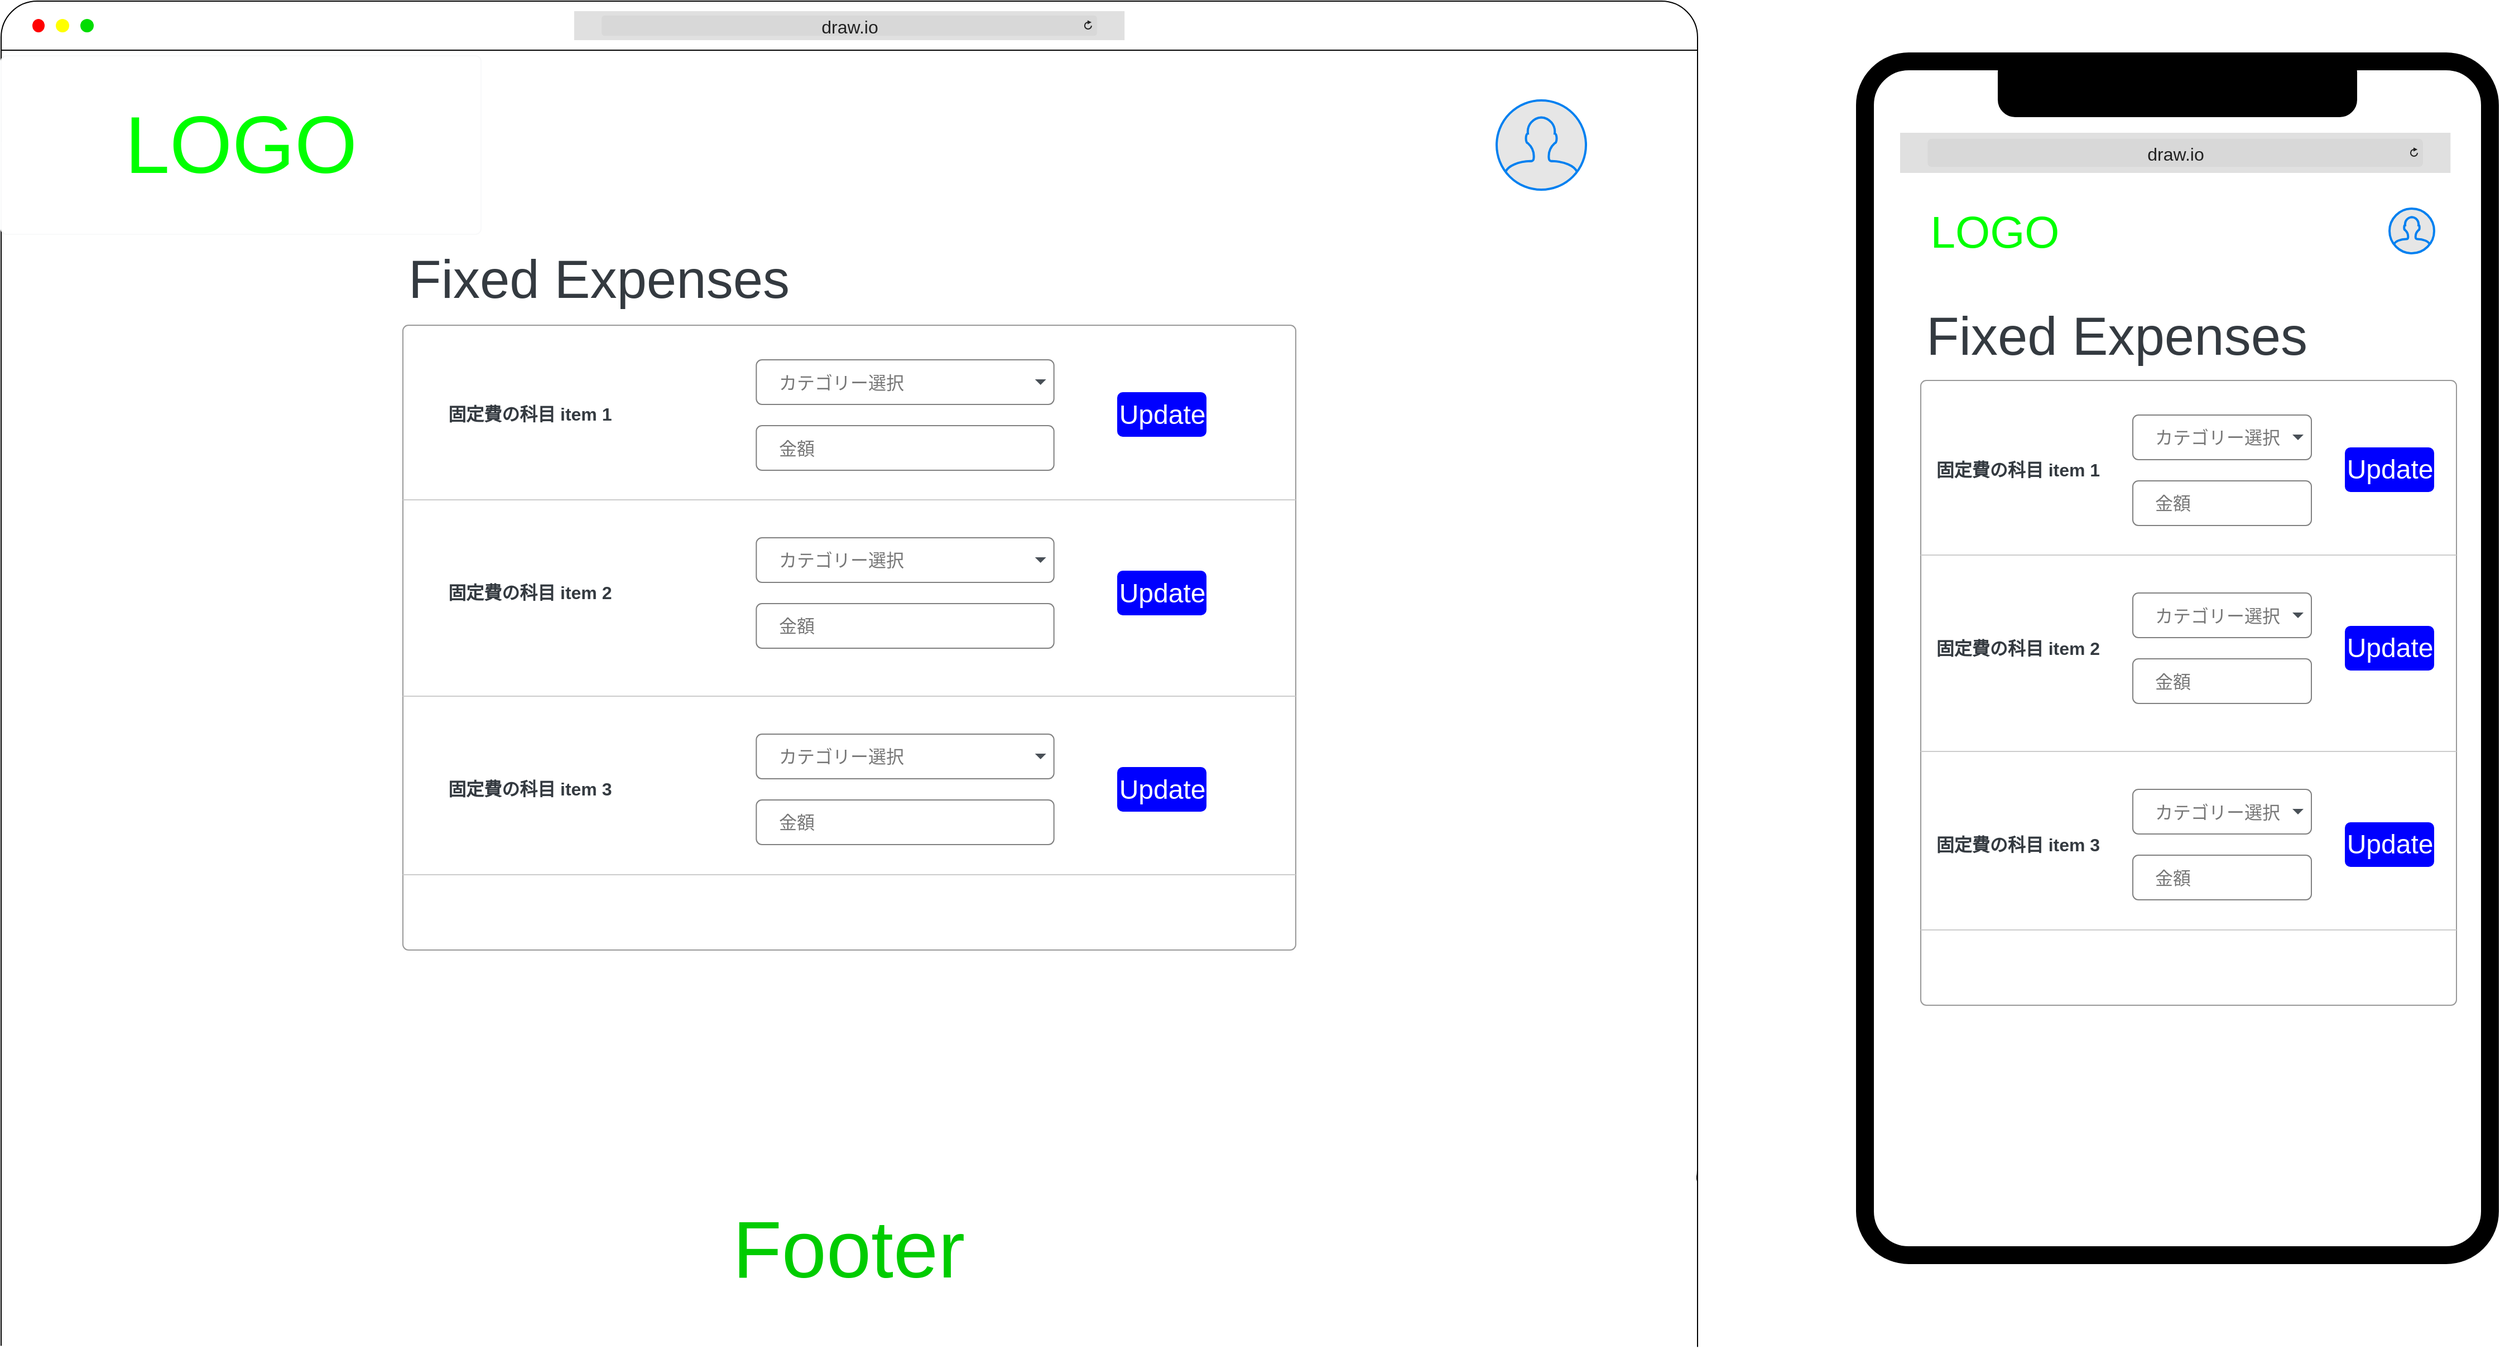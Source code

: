 <mxfile>
    <diagram id="wY6d_vMM8w1JQ9LgXJtP" name="ページ1">
        <mxGraphModel dx="3115" dy="404" grid="1" gridSize="10" guides="1" tooltips="1" connect="1" arrows="1" fold="1" page="1" pageScale="1" pageWidth="827" pageHeight="1169" math="0" shadow="0">
            <root>
                <mxCell id="0"/>
                <mxCell id="1" parent="0"/>
                <mxCell id="2" value="" style="rounded=1;whiteSpace=wrap;html=1;arcSize=3;fontColor=default;" vertex="1" parent="1">
                    <mxGeometry x="-2380" y="90" width="1520" height="1080" as="geometry"/>
                </mxCell>
                <mxCell id="3" value="" style="rounded=1;whiteSpace=wrap;html=1;arcSize=7;fontColor=default;strokeWidth=16;" vertex="1" parent="1">
                    <mxGeometry x="-710" y="144" width="560" height="1070" as="geometry"/>
                </mxCell>
                <mxCell id="4" value="" style="line;strokeWidth=1;html=1;strokeColor=#000000;rounded=1;" vertex="1" parent="1">
                    <mxGeometry x="-2380" y="129" width="1520" height="10" as="geometry"/>
                </mxCell>
                <mxCell id="5" value="" style="verticalLabelPosition=bottom;labelBackgroundColor=default;verticalAlign=top;shadow=0;dashed=0;strokeWidth=2;shape=mxgraph.ios7.misc.add;fillColor=#00DD00;strokeColor=none;sketch=0;fontColor=default;html=1;rounded=1;" vertex="1" parent="1">
                    <mxGeometry x="-2309" y="106" width="12" height="12" as="geometry"/>
                </mxCell>
                <mxCell id="6" value="" style="html=1;verticalLabelPosition=bottom;labelBackgroundColor=#ffffff;verticalAlign=top;shadow=0;dashed=0;strokeWidth=2;shape=mxgraph.ios7.misc.delete;fillColor=#ff0000;strokeColor=none;sketch=0;rounded=1;" vertex="1" parent="1">
                    <mxGeometry x="-2352" y="106" width="11" height="12" as="geometry"/>
                </mxCell>
                <mxCell id="7" value="" style="html=1;verticalLabelPosition=bottom;labelBackgroundColor=#ffffff;verticalAlign=top;shadow=0;dashed=0;strokeWidth=2;shape=mxgraph.ios7.misc.delete;fillColor=#FFFF00;strokeColor=none;sketch=0;rounded=1;" vertex="1" parent="1">
                    <mxGeometry x="-2331" y="106" width="12" height="12" as="geometry"/>
                </mxCell>
                <mxCell id="8" value="&lt;font style=&quot;font-size: 16px&quot;&gt;draw.io&lt;/font&gt;" style="html=1;strokeWidth=1;shadow=0;dashed=0;shape=mxgraph.ios7ui.url;fillColor=#e0e0e0;strokeColor=#c0c0c0;buttonText=;strokeColor2=#222222;fontColor=#222222;fontSize=8;spacingTop=2;align=center;rounded=1;" vertex="1" parent="1">
                    <mxGeometry x="-1866.56" y="99" width="493.13" height="26" as="geometry"/>
                </mxCell>
                <mxCell id="9" value="" style="html=1;verticalLabelPosition=bottom;align=center;labelBackgroundColor=#ffffff;verticalAlign=top;strokeWidth=2;strokeColor=#0080F0;shadow=0;dashed=0;shape=mxgraph.ios7.icons.user;fontColor=#00FF00;fillColor=#E6E6E6;" vertex="1" parent="1">
                    <mxGeometry x="-1040" y="179" width="80" height="80" as="geometry"/>
                </mxCell>
                <mxCell id="10" value="Footer" style="rounded=0;whiteSpace=wrap;html=1;shadow=0;fontSize=72;fontColor=#00CC00;strokeWidth=2;fillColor=#FFFFFF;strokeColor=none;" vertex="1" parent="1">
                    <mxGeometry x="-2380" y="1122.25" width="1519" height="173" as="geometry"/>
                </mxCell>
                <mxCell id="11" value="" style="endArrow=none;html=1;fontSize=16;fontColor=#000000;entryX=1;entryY=0.959;entryDx=0;entryDy=0;entryPerimeter=0;" edge="1" parent="1" target="2">
                    <mxGeometry width="50" height="50" relative="1" as="geometry">
                        <mxPoint x="-860" y="1296.25" as="sourcePoint"/>
                        <mxPoint x="-860" y="1143.25" as="targetPoint"/>
                    </mxGeometry>
                </mxCell>
                <mxCell id="12" value="" style="endArrow=none;html=1;fontSize=16;fontColor=#000000;entryX=0;entryY=0.951;entryDx=0;entryDy=0;entryPerimeter=0;" edge="1" parent="1" target="2">
                    <mxGeometry width="50" height="50" relative="1" as="geometry">
                        <mxPoint x="-2380" y="1295.25" as="sourcePoint"/>
                        <mxPoint x="-2380.0" y="1135.72" as="targetPoint"/>
                    </mxGeometry>
                </mxCell>
                <mxCell id="13" value="" style="rounded=1;whiteSpace=wrap;html=1;shadow=0;fontSize=27;fontColor=#FFFFFF;strokeColor=#000000;strokeWidth=2;fillColor=#000000;gradientColor=none;arcSize=27;" vertex="1" parent="1">
                    <mxGeometry x="-590" y="139" width="320" height="54" as="geometry"/>
                </mxCell>
                <mxCell id="14" value="&lt;font style=&quot;font-size: 16px&quot;&gt;draw.io&lt;/font&gt;" style="html=1;strokeWidth=1;shadow=0;dashed=0;shape=mxgraph.ios7ui.url;fillColor=#e0e0e0;strokeColor=#c0c0c0;buttonText=;strokeColor2=#222222;fontColor=#222222;fontSize=8;spacingTop=2;align=center;rounded=1;" vertex="1" parent="1">
                    <mxGeometry x="-678.5" y="208" width="493.13" height="36" as="geometry"/>
                </mxCell>
                <mxCell id="15" value="" style="html=1;shadow=0;dashed=0;shape=mxgraph.bootstrap.rrect;rSize=5;fillColor=#ffffff;strokeColor=none;" vertex="1" parent="1">
                    <mxGeometry x="-629.62" y="419" width="400" height="400" as="geometry"/>
                </mxCell>
                <mxCell id="16" value="&lt;font style=&quot;font-size: 40px&quot;&gt;LOGO&lt;/font&gt;" style="html=1;shadow=0;dashed=0;shape=mxgraph.bootstrap.rrect;rSize=5;strokeColor=#FFFFFF;strokeWidth=3;fillColor=none;fontColor=#00FF00;whiteSpace=wrap;align=center;verticalAlign=middle;spacingLeft=0;fontStyle=0;fontSize=16;spacing=5;rounded=1;" vertex="1" parent="1">
                    <mxGeometry x="-678.5" y="253.5" width="168.5" height="85" as="geometry"/>
                </mxCell>
                <mxCell id="17" value="" style="html=1;verticalLabelPosition=bottom;align=center;labelBackgroundColor=#ffffff;verticalAlign=top;strokeWidth=2;strokeColor=#0080F0;shadow=0;dashed=0;shape=mxgraph.ios7.icons.user;fontColor=#00FF00;fillColor=#E6E6E6;" vertex="1" parent="1">
                    <mxGeometry x="-240" y="276" width="40" height="40" as="geometry"/>
                </mxCell>
                <mxCell id="18" value="" style="html=1;shadow=0;dashed=0;shape=mxgraph.bootstrap.rrect;rSize=5;fillColor=#FFFFFF;strokeColor=#999999;labelBackgroundColor=none;fontSize=16;fontColor=#000000;" vertex="1" parent="1">
                    <mxGeometry x="-660" y="430" width="480" height="560" as="geometry"/>
                </mxCell>
                <mxCell id="19" value="&amp;nbsp; 固定費の科目 item 2" style="html=1;shadow=0;dashed=0;shape=mxgraph.bootstrap.rrect;rSize=5;strokeColor=none;strokeWidth=1;fillColor=none;fontColor=#343A40;whiteSpace=wrap;align=left;verticalAlign=middle;spacingLeft=0;fontStyle=1;fontSize=16;spacing=5;" vertex="1" parent="18">
                    <mxGeometry x="-0.001" y="159.998" width="480" height="160" as="geometry"/>
                </mxCell>
                <mxCell id="20" value="&amp;nbsp; 固定費の科目 item 1" style="html=1;shadow=0;dashed=0;shape=mxgraph.bootstrap.rrect;rSize=5;strokeColor=none;strokeWidth=1;fillColor=none;fontColor=#343A40;whiteSpace=wrap;align=left;verticalAlign=middle;spacingLeft=0;fontStyle=1;fontSize=16;spacing=5;" vertex="1" parent="18">
                    <mxGeometry x="-0.001" y="-0.002" width="480" height="160" as="geometry"/>
                </mxCell>
                <mxCell id="21" value="" style="line;strokeWidth=1;html=1;shadow=0;fontSize=32;fontColor=#FFFFFF;fillColor=none;gradientColor=none;strokeColor=#CCCCCC;" vertex="1" parent="18">
                    <mxGeometry y="153.001" width="480" height="7" as="geometry"/>
                </mxCell>
                <mxCell id="22" value="" style="line;strokeWidth=1;html=1;shadow=0;fontSize=32;fontColor=#FFFFFF;fillColor=none;gradientColor=none;strokeColor=#CCCCCC;" vertex="1" parent="18">
                    <mxGeometry y="329.001" width="480" height="7" as="geometry"/>
                </mxCell>
                <mxCell id="23" value="カテゴリー選択" style="html=1;shadow=0;dashed=0;shape=mxgraph.bootstrap.rrect;rSize=5;strokeColor=#808080;strokeWidth=1;fillColor=#ffffff;fontColor=#777777;whiteSpace=wrap;align=left;verticalAlign=middle;fontStyle=0;fontSize=16;spacing=20;labelBackgroundColor=none;" vertex="1" parent="18">
                    <mxGeometry x="190" y="31" width="160" height="40" as="geometry"/>
                </mxCell>
                <mxCell id="24" value="" style="shape=triangle;direction=south;fillColor=#495057;strokeColor=none;perimeter=none;shadow=0;labelBackgroundColor=none;fontSize=16;fontColor=#000000;" vertex="1" parent="23">
                    <mxGeometry x="1" y="0.5" width="10" height="5" relative="1" as="geometry">
                        <mxPoint x="-17" y="-2.5" as="offset"/>
                    </mxGeometry>
                </mxCell>
                <mxCell id="25" value="&lt;font style=&quot;font-size: 24px&quot;&gt;Update&lt;/font&gt;" style="html=1;shadow=0;dashed=0;shape=mxgraph.bootstrap.rrect;rSize=5;fillColor=#0000FF;strokeColor=none;align=center;fontSize=24;fontColor=#FFFFFF;labelBackgroundColor=none;" vertex="1" parent="18">
                    <mxGeometry width="80" height="40" relative="1" as="geometry">
                        <mxPoint x="380" y="60" as="offset"/>
                    </mxGeometry>
                </mxCell>
                <mxCell id="26" value="金額" style="html=1;shadow=0;dashed=0;shape=mxgraph.bootstrap.rrect;rSize=5;strokeColor=#808080;strokeWidth=1;fillColor=#ffffff;fontColor=#777777;whiteSpace=wrap;align=left;verticalAlign=middle;fontStyle=0;fontSize=16;spacing=20;labelBackgroundColor=none;" vertex="1" parent="18">
                    <mxGeometry x="190" y="90" width="160" height="40" as="geometry"/>
                </mxCell>
                <mxCell id="27" value="&amp;nbsp; 固定費の科目 item 3" style="html=1;shadow=0;dashed=0;shape=mxgraph.bootstrap.rrect;rSize=5;strokeColor=none;strokeWidth=1;fillColor=none;fontColor=#343A40;whiteSpace=wrap;align=left;verticalAlign=middle;spacingLeft=0;fontStyle=1;fontSize=16;spacing=5;" vertex="1" parent="18">
                    <mxGeometry x="-0.001" y="335.998" width="480" height="160" as="geometry"/>
                </mxCell>
                <mxCell id="28" value="" style="line;strokeWidth=1;html=1;shadow=0;fontSize=32;fontColor=#FFFFFF;fillColor=none;gradientColor=none;strokeColor=#CCCCCC;" vertex="1" parent="18">
                    <mxGeometry y="489.001" width="480" height="7" as="geometry"/>
                </mxCell>
                <mxCell id="29" value="カテゴリー選択" style="html=1;shadow=0;dashed=0;shape=mxgraph.bootstrap.rrect;rSize=5;strokeColor=#808080;strokeWidth=1;fillColor=#ffffff;fontColor=#777777;whiteSpace=wrap;align=left;verticalAlign=middle;fontStyle=0;fontSize=16;spacing=20;labelBackgroundColor=none;" vertex="1" parent="18">
                    <mxGeometry x="190" y="190.5" width="160" height="40" as="geometry"/>
                </mxCell>
                <mxCell id="30" value="" style="shape=triangle;direction=south;fillColor=#495057;strokeColor=none;perimeter=none;shadow=0;labelBackgroundColor=none;fontSize=16;fontColor=#000000;" vertex="1" parent="29">
                    <mxGeometry x="1" y="0.5" width="10" height="5" relative="1" as="geometry">
                        <mxPoint x="-17" y="-2.5" as="offset"/>
                    </mxGeometry>
                </mxCell>
                <mxCell id="31" value="金額" style="html=1;shadow=0;dashed=0;shape=mxgraph.bootstrap.rrect;rSize=5;strokeColor=#808080;strokeWidth=1;fillColor=#ffffff;fontColor=#777777;whiteSpace=wrap;align=left;verticalAlign=middle;fontStyle=0;fontSize=16;spacing=20;labelBackgroundColor=none;" vertex="1" parent="18">
                    <mxGeometry x="190" y="249.5" width="160" height="40" as="geometry"/>
                </mxCell>
                <mxCell id="32" value="&lt;font style=&quot;font-size: 24px&quot;&gt;Update&lt;/font&gt;" style="html=1;shadow=0;dashed=0;shape=mxgraph.bootstrap.rrect;rSize=5;fillColor=#0000FF;strokeColor=none;align=center;fontSize=24;fontColor=#FFFFFF;labelBackgroundColor=none;" vertex="1" parent="18">
                    <mxGeometry width="80" height="40" relative="1" as="geometry">
                        <mxPoint x="380" y="220" as="offset"/>
                    </mxGeometry>
                </mxCell>
                <mxCell id="33" value="カテゴリー選択" style="html=1;shadow=0;dashed=0;shape=mxgraph.bootstrap.rrect;rSize=5;strokeColor=#808080;strokeWidth=1;fillColor=#ffffff;fontColor=#777777;whiteSpace=wrap;align=left;verticalAlign=middle;fontStyle=0;fontSize=16;spacing=20;labelBackgroundColor=none;" vertex="1" parent="18">
                    <mxGeometry x="190" y="366.5" width="160" height="40" as="geometry"/>
                </mxCell>
                <mxCell id="34" value="" style="shape=triangle;direction=south;fillColor=#495057;strokeColor=none;perimeter=none;shadow=0;labelBackgroundColor=none;fontSize=16;fontColor=#000000;" vertex="1" parent="33">
                    <mxGeometry x="1" y="0.5" width="10" height="5" relative="1" as="geometry">
                        <mxPoint x="-17" y="-2.5" as="offset"/>
                    </mxGeometry>
                </mxCell>
                <mxCell id="35" value="金額" style="html=1;shadow=0;dashed=0;shape=mxgraph.bootstrap.rrect;rSize=5;strokeColor=#808080;strokeWidth=1;fillColor=#ffffff;fontColor=#777777;whiteSpace=wrap;align=left;verticalAlign=middle;fontStyle=0;fontSize=16;spacing=20;labelBackgroundColor=none;" vertex="1" parent="18">
                    <mxGeometry x="190" y="425.5" width="160" height="40" as="geometry"/>
                </mxCell>
                <mxCell id="36" value="&lt;font style=&quot;font-size: 24px&quot;&gt;Update&lt;/font&gt;" style="html=1;shadow=0;dashed=0;shape=mxgraph.bootstrap.rrect;rSize=5;fillColor=#0000FF;strokeColor=none;align=center;fontSize=24;fontColor=#FFFFFF;labelBackgroundColor=none;" vertex="1" parent="18">
                    <mxGeometry width="80" height="40" relative="1" as="geometry">
                        <mxPoint x="380" y="396" as="offset"/>
                    </mxGeometry>
                </mxCell>
                <mxCell id="37" value="LOGO" style="html=1;shadow=0;dashed=0;shape=mxgraph.bootstrap.rrect;rSize=5;strokeColor=#F8F9FA;strokeWidth=1;fillColor=none;fontColor=#00FF00;whiteSpace=wrap;align=center;verticalAlign=middle;spacingLeft=0;fontStyle=0;fontSize=72;spacing=5;sketch=0;" vertex="1" parent="1">
                    <mxGeometry x="-2380" y="139" width="430" height="160" as="geometry"/>
                </mxCell>
                <mxCell id="38" value="Fixed Expenses" style="html=1;shadow=0;dashed=0;shape=mxgraph.bootstrap.rrect;rSize=5;strokeColor=none;strokeWidth=1;fillColor=none;fontColor=#343A40;whiteSpace=wrap;align=left;verticalAlign=middle;spacingLeft=0;fontStyle=0;fontSize=48;spacing=5;" vertex="1" parent="1">
                    <mxGeometry x="-660" y="350" width="400" height="80" as="geometry"/>
                </mxCell>
                <mxCell id="39" value="" style="html=1;shadow=0;dashed=0;shape=mxgraph.bootstrap.rrect;rSize=5;fillColor=#FFFFFF;strokeColor=#999999;labelBackgroundColor=none;fontSize=16;fontColor=#000000;" vertex="1" parent="1">
                    <mxGeometry x="-2020" y="380.5" width="800" height="560" as="geometry"/>
                </mxCell>
                <mxCell id="40" value="&lt;span style=&quot;white-space: pre&quot;&gt;&#9;&lt;/span&gt;固定費の科目 item 2" style="html=1;shadow=0;dashed=0;shape=mxgraph.bootstrap.rrect;rSize=5;strokeColor=none;strokeWidth=1;fillColor=none;fontColor=#343A40;whiteSpace=wrap;align=left;verticalAlign=middle;spacingLeft=0;fontStyle=1;fontSize=16;spacing=5;" vertex="1" parent="39">
                    <mxGeometry x="-0.002" y="159.998" width="800" height="160" as="geometry"/>
                </mxCell>
                <mxCell id="41" value="&lt;span style=&quot;white-space: pre&quot;&gt;&#9;&lt;/span&gt;固定費の科目 item 1" style="html=1;shadow=0;dashed=0;shape=mxgraph.bootstrap.rrect;rSize=5;strokeColor=none;strokeWidth=1;fillColor=none;fontColor=#343A40;whiteSpace=wrap;align=left;verticalAlign=middle;spacingLeft=0;fontStyle=1;fontSize=16;spacing=5;" vertex="1" parent="39">
                    <mxGeometry x="-0.002" y="-0.002" width="800" height="160" as="geometry"/>
                </mxCell>
                <mxCell id="42" value="" style="line;strokeWidth=1;html=1;shadow=0;fontSize=32;fontColor=#FFFFFF;fillColor=none;gradientColor=none;strokeColor=#CCCCCC;" vertex="1" parent="39">
                    <mxGeometry y="153.001" width="800" height="7" as="geometry"/>
                </mxCell>
                <mxCell id="43" value="" style="line;strokeWidth=1;html=1;shadow=0;fontSize=32;fontColor=#FFFFFF;fillColor=none;gradientColor=none;strokeColor=#CCCCCC;" vertex="1" parent="39">
                    <mxGeometry y="329.001" width="800" height="7" as="geometry"/>
                </mxCell>
                <mxCell id="44" value="カテゴリー選択" style="html=1;shadow=0;dashed=0;shape=mxgraph.bootstrap.rrect;rSize=5;strokeColor=#808080;strokeWidth=1;fillColor=#ffffff;fontColor=#777777;whiteSpace=wrap;align=left;verticalAlign=middle;fontStyle=0;fontSize=16;spacing=20;labelBackgroundColor=none;" vertex="1" parent="39">
                    <mxGeometry x="316.667" y="31" width="266.667" height="40" as="geometry"/>
                </mxCell>
                <mxCell id="45" value="" style="shape=triangle;direction=south;fillColor=#495057;strokeColor=none;perimeter=none;shadow=0;labelBackgroundColor=none;fontSize=16;fontColor=#000000;" vertex="1" parent="44">
                    <mxGeometry x="1" y="0.5" width="10" height="5" relative="1" as="geometry">
                        <mxPoint x="-17" y="-2.5" as="offset"/>
                    </mxGeometry>
                </mxCell>
                <mxCell id="46" value="&lt;font style=&quot;font-size: 24px&quot;&gt;Update&lt;/font&gt;" style="html=1;shadow=0;dashed=0;shape=mxgraph.bootstrap.rrect;rSize=5;fillColor=#0000FF;strokeColor=none;align=center;fontSize=24;fontColor=#FFFFFF;labelBackgroundColor=none;" vertex="1" parent="39">
                    <mxGeometry width="80" height="40" relative="1" as="geometry">
                        <mxPoint x="640" y="60" as="offset"/>
                    </mxGeometry>
                </mxCell>
                <mxCell id="47" value="金額" style="html=1;shadow=0;dashed=0;shape=mxgraph.bootstrap.rrect;rSize=5;strokeColor=#808080;strokeWidth=1;fillColor=#ffffff;fontColor=#777777;whiteSpace=wrap;align=left;verticalAlign=middle;fontStyle=0;fontSize=16;spacing=20;labelBackgroundColor=none;" vertex="1" parent="39">
                    <mxGeometry x="316.667" y="90" width="266.667" height="40" as="geometry"/>
                </mxCell>
                <mxCell id="48" value="&lt;span style=&quot;white-space: pre&quot;&gt;&#9;&lt;/span&gt;固定費の科目 item 3" style="html=1;shadow=0;dashed=0;shape=mxgraph.bootstrap.rrect;rSize=5;strokeColor=none;strokeWidth=1;fillColor=none;fontColor=#343A40;whiteSpace=wrap;align=left;verticalAlign=middle;spacingLeft=0;fontStyle=1;fontSize=16;spacing=5;" vertex="1" parent="39">
                    <mxGeometry x="-0.002" y="335.998" width="800" height="160" as="geometry"/>
                </mxCell>
                <mxCell id="49" value="" style="line;strokeWidth=1;html=1;shadow=0;fontSize=32;fontColor=#FFFFFF;fillColor=none;gradientColor=none;strokeColor=#CCCCCC;" vertex="1" parent="39">
                    <mxGeometry y="489.001" width="800" height="7" as="geometry"/>
                </mxCell>
                <mxCell id="50" value="カテゴリー選択" style="html=1;shadow=0;dashed=0;shape=mxgraph.bootstrap.rrect;rSize=5;strokeColor=#808080;strokeWidth=1;fillColor=#ffffff;fontColor=#777777;whiteSpace=wrap;align=left;verticalAlign=middle;fontStyle=0;fontSize=16;spacing=20;labelBackgroundColor=none;" vertex="1" parent="39">
                    <mxGeometry x="316.667" y="190.5" width="266.667" height="40" as="geometry"/>
                </mxCell>
                <mxCell id="51" value="" style="shape=triangle;direction=south;fillColor=#495057;strokeColor=none;perimeter=none;shadow=0;labelBackgroundColor=none;fontSize=16;fontColor=#000000;" vertex="1" parent="50">
                    <mxGeometry x="1" y="0.5" width="10" height="5" relative="1" as="geometry">
                        <mxPoint x="-17" y="-2.5" as="offset"/>
                    </mxGeometry>
                </mxCell>
                <mxCell id="52" value="金額" style="html=1;shadow=0;dashed=0;shape=mxgraph.bootstrap.rrect;rSize=5;strokeColor=#808080;strokeWidth=1;fillColor=#ffffff;fontColor=#777777;whiteSpace=wrap;align=left;verticalAlign=middle;fontStyle=0;fontSize=16;spacing=20;labelBackgroundColor=none;" vertex="1" parent="39">
                    <mxGeometry x="316.667" y="249.5" width="266.667" height="40" as="geometry"/>
                </mxCell>
                <mxCell id="53" value="&lt;font style=&quot;font-size: 24px&quot;&gt;Update&lt;/font&gt;" style="html=1;shadow=0;dashed=0;shape=mxgraph.bootstrap.rrect;rSize=5;fillColor=#0000FF;strokeColor=none;align=center;fontSize=24;fontColor=#FFFFFF;labelBackgroundColor=none;" vertex="1" parent="39">
                    <mxGeometry width="80" height="40" relative="1" as="geometry">
                        <mxPoint x="640" y="220" as="offset"/>
                    </mxGeometry>
                </mxCell>
                <mxCell id="54" value="カテゴリー選択" style="html=1;shadow=0;dashed=0;shape=mxgraph.bootstrap.rrect;rSize=5;strokeColor=#808080;strokeWidth=1;fillColor=#ffffff;fontColor=#777777;whiteSpace=wrap;align=left;verticalAlign=middle;fontStyle=0;fontSize=16;spacing=20;labelBackgroundColor=none;" vertex="1" parent="39">
                    <mxGeometry x="316.667" y="366.5" width="266.667" height="40" as="geometry"/>
                </mxCell>
                <mxCell id="55" value="" style="shape=triangle;direction=south;fillColor=#495057;strokeColor=none;perimeter=none;shadow=0;labelBackgroundColor=none;fontSize=16;fontColor=#000000;" vertex="1" parent="54">
                    <mxGeometry x="1" y="0.5" width="10" height="5" relative="1" as="geometry">
                        <mxPoint x="-17" y="-2.5" as="offset"/>
                    </mxGeometry>
                </mxCell>
                <mxCell id="56" value="金額" style="html=1;shadow=0;dashed=0;shape=mxgraph.bootstrap.rrect;rSize=5;strokeColor=#808080;strokeWidth=1;fillColor=#ffffff;fontColor=#777777;whiteSpace=wrap;align=left;verticalAlign=middle;fontStyle=0;fontSize=16;spacing=20;labelBackgroundColor=none;" vertex="1" parent="39">
                    <mxGeometry x="316.667" y="425.5" width="266.667" height="40" as="geometry"/>
                </mxCell>
                <mxCell id="57" value="&lt;font style=&quot;font-size: 24px&quot;&gt;Update&lt;/font&gt;" style="html=1;shadow=0;dashed=0;shape=mxgraph.bootstrap.rrect;rSize=5;fillColor=#0000FF;strokeColor=none;align=center;fontSize=24;fontColor=#FFFFFF;labelBackgroundColor=none;" vertex="1" parent="39">
                    <mxGeometry width="80" height="40" relative="1" as="geometry">
                        <mxPoint x="640" y="396" as="offset"/>
                    </mxGeometry>
                </mxCell>
                <mxCell id="58" value="Fixed Expenses" style="html=1;shadow=0;dashed=0;shape=mxgraph.bootstrap.rrect;rSize=5;strokeColor=none;strokeWidth=1;fillColor=none;fontColor=#343A40;whiteSpace=wrap;align=left;verticalAlign=middle;spacingLeft=0;fontStyle=0;fontSize=48;spacing=5;" vertex="1" parent="1">
                    <mxGeometry x="-2020" y="299" width="800" height="80" as="geometry"/>
                </mxCell>
            </root>
        </mxGraphModel>
    </diagram>
</mxfile>